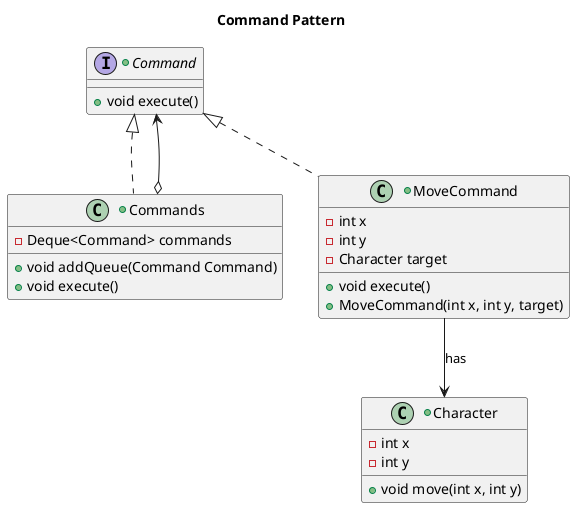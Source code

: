 @startuml
title Command Pattern

MoveCommand --> Character: has
Commands o--> Command

+interface Command {
    + void execute()
 }

+class Commands implements Command {
    - Deque<Command> commands
    + void addQueue(Command Command)
    + void execute()
}

+class MoveCommand implements Command {
    - int x
    - int y
    - Character target
    + void execute()
    + MoveCommand(int x, int y, target)
}

+class Character {
    - int x
    - int y
    + void move(int x, int y)
}

@enduml